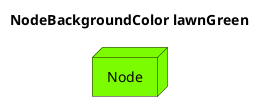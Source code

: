 @startuml
'!include ../../../plantuml-styles/plantuml-ae-skinparam-ex.iuml

skinparam NodeBackgroundColor lawnGreen

title NodeBackgroundColor lawnGreen

node Node 
@enduml